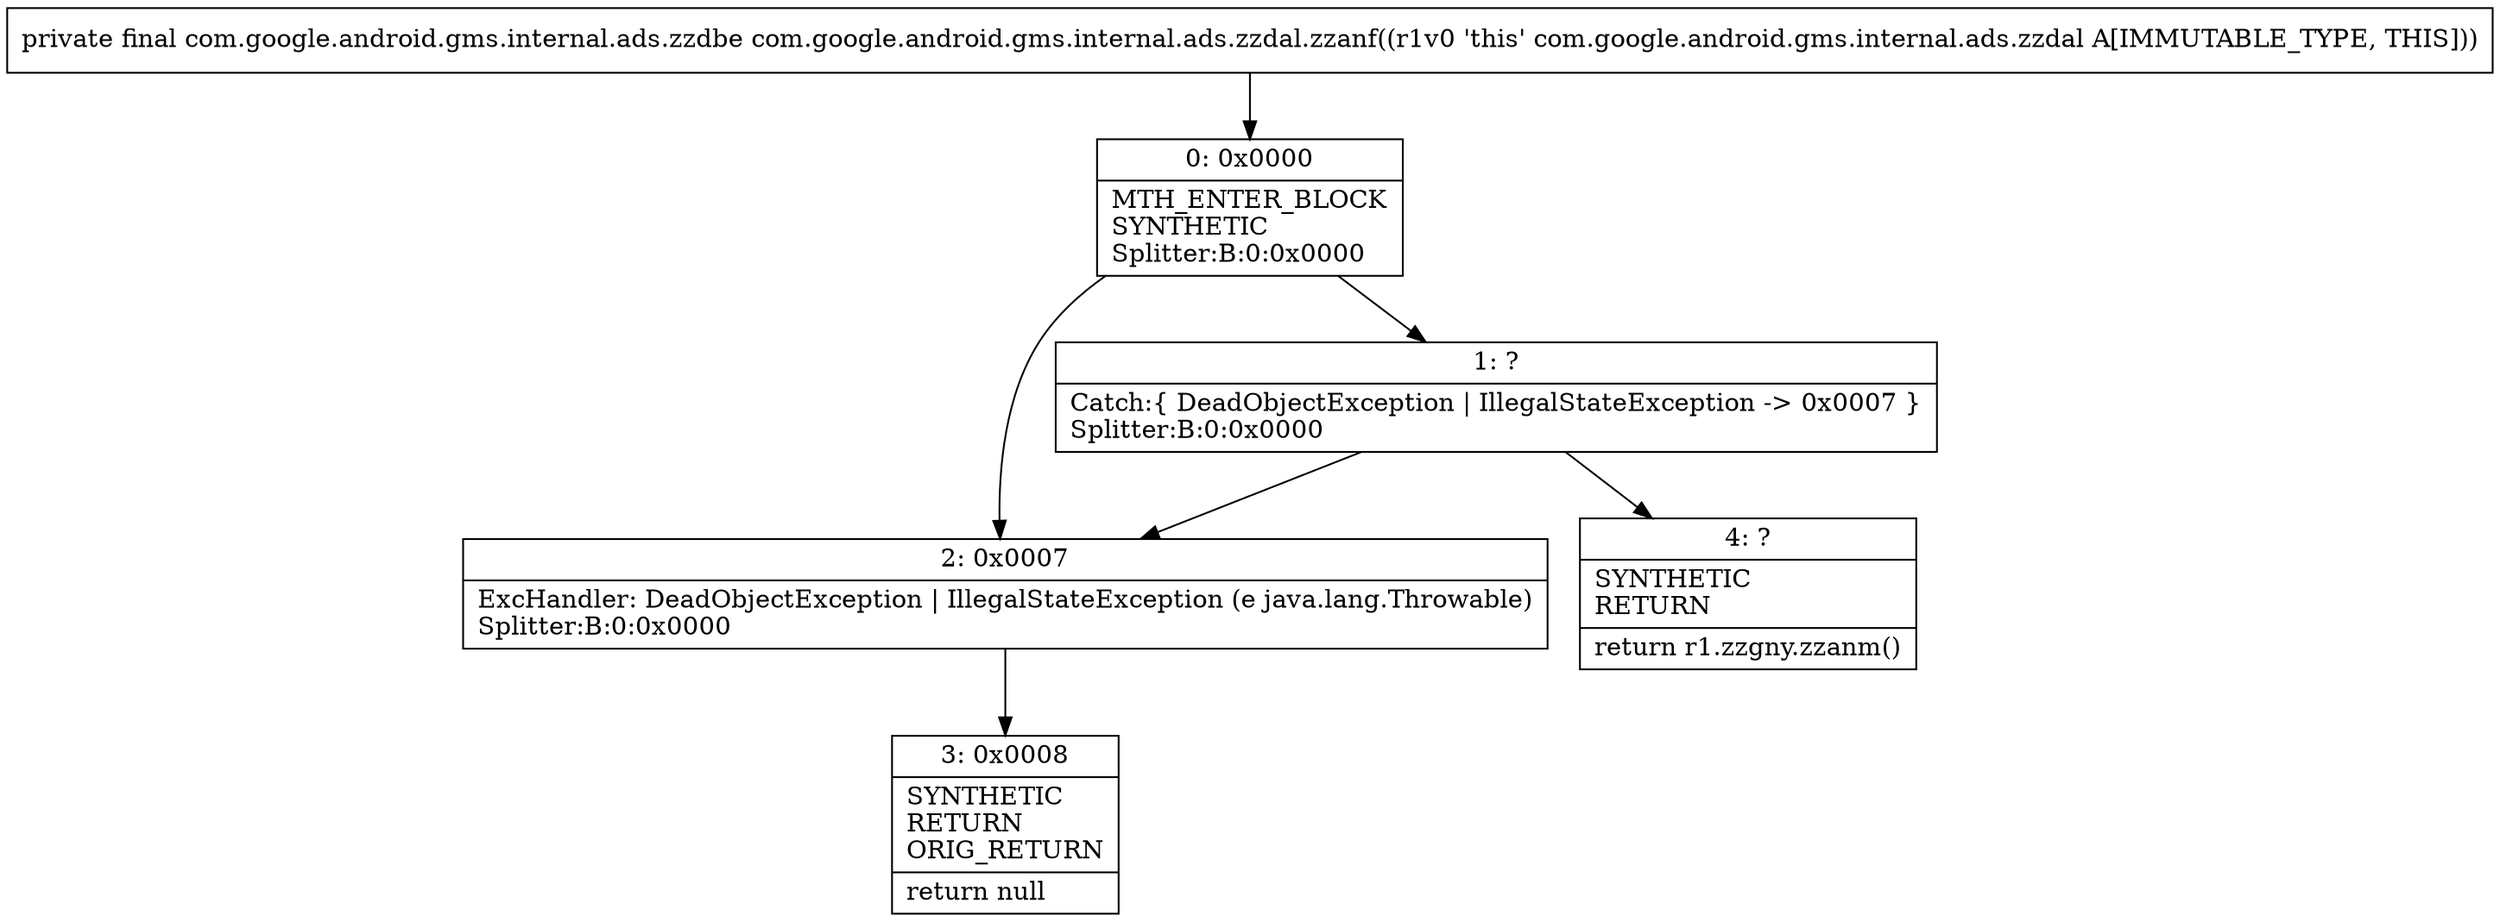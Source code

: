 digraph "CFG forcom.google.android.gms.internal.ads.zzdal.zzanf()Lcom\/google\/android\/gms\/internal\/ads\/zzdbe;" {
Node_0 [shape=record,label="{0\:\ 0x0000|MTH_ENTER_BLOCK\lSYNTHETIC\lSplitter:B:0:0x0000\l}"];
Node_1 [shape=record,label="{1\:\ ?|Catch:\{ DeadObjectException \| IllegalStateException \-\> 0x0007 \}\lSplitter:B:0:0x0000\l}"];
Node_2 [shape=record,label="{2\:\ 0x0007|ExcHandler: DeadObjectException \| IllegalStateException (e java.lang.Throwable)\lSplitter:B:0:0x0000\l}"];
Node_3 [shape=record,label="{3\:\ 0x0008|SYNTHETIC\lRETURN\lORIG_RETURN\l|return null\l}"];
Node_4 [shape=record,label="{4\:\ ?|SYNTHETIC\lRETURN\l|return r1.zzgny.zzanm()\l}"];
MethodNode[shape=record,label="{private final com.google.android.gms.internal.ads.zzdbe com.google.android.gms.internal.ads.zzdal.zzanf((r1v0 'this' com.google.android.gms.internal.ads.zzdal A[IMMUTABLE_TYPE, THIS])) }"];
MethodNode -> Node_0;
Node_0 -> Node_1;
Node_0 -> Node_2;
Node_1 -> Node_2;
Node_1 -> Node_4;
Node_2 -> Node_3;
}

